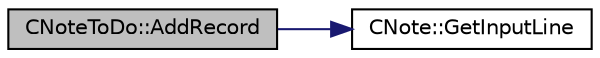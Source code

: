 digraph "CNoteToDo::AddRecord"
{
 // LATEX_PDF_SIZE
  edge [fontname="Helvetica",fontsize="10",labelfontname="Helvetica",labelfontsize="10"];
  node [fontname="Helvetica",fontsize="10",shape=record];
  rankdir="LR";
  Node1 [label="CNoteToDo::AddRecord",height=0.2,width=0.4,color="black", fillcolor="grey75", style="filled", fontcolor="black",tooltip="Reads a line and add it as a new record to the vector of records in the right format."];
  Node1 -> Node2 [color="midnightblue",fontsize="10",style="solid",fontname="Helvetica"];
  Node2 [label="CNote::GetInputLine",height=0.2,width=0.4,color="black", fillcolor="white", style="filled",URL="$classCNote.html#a503cdc32ab502847c764e194bf53ee6d",tooltip="Reads a line from stdin and returns it."];
}
